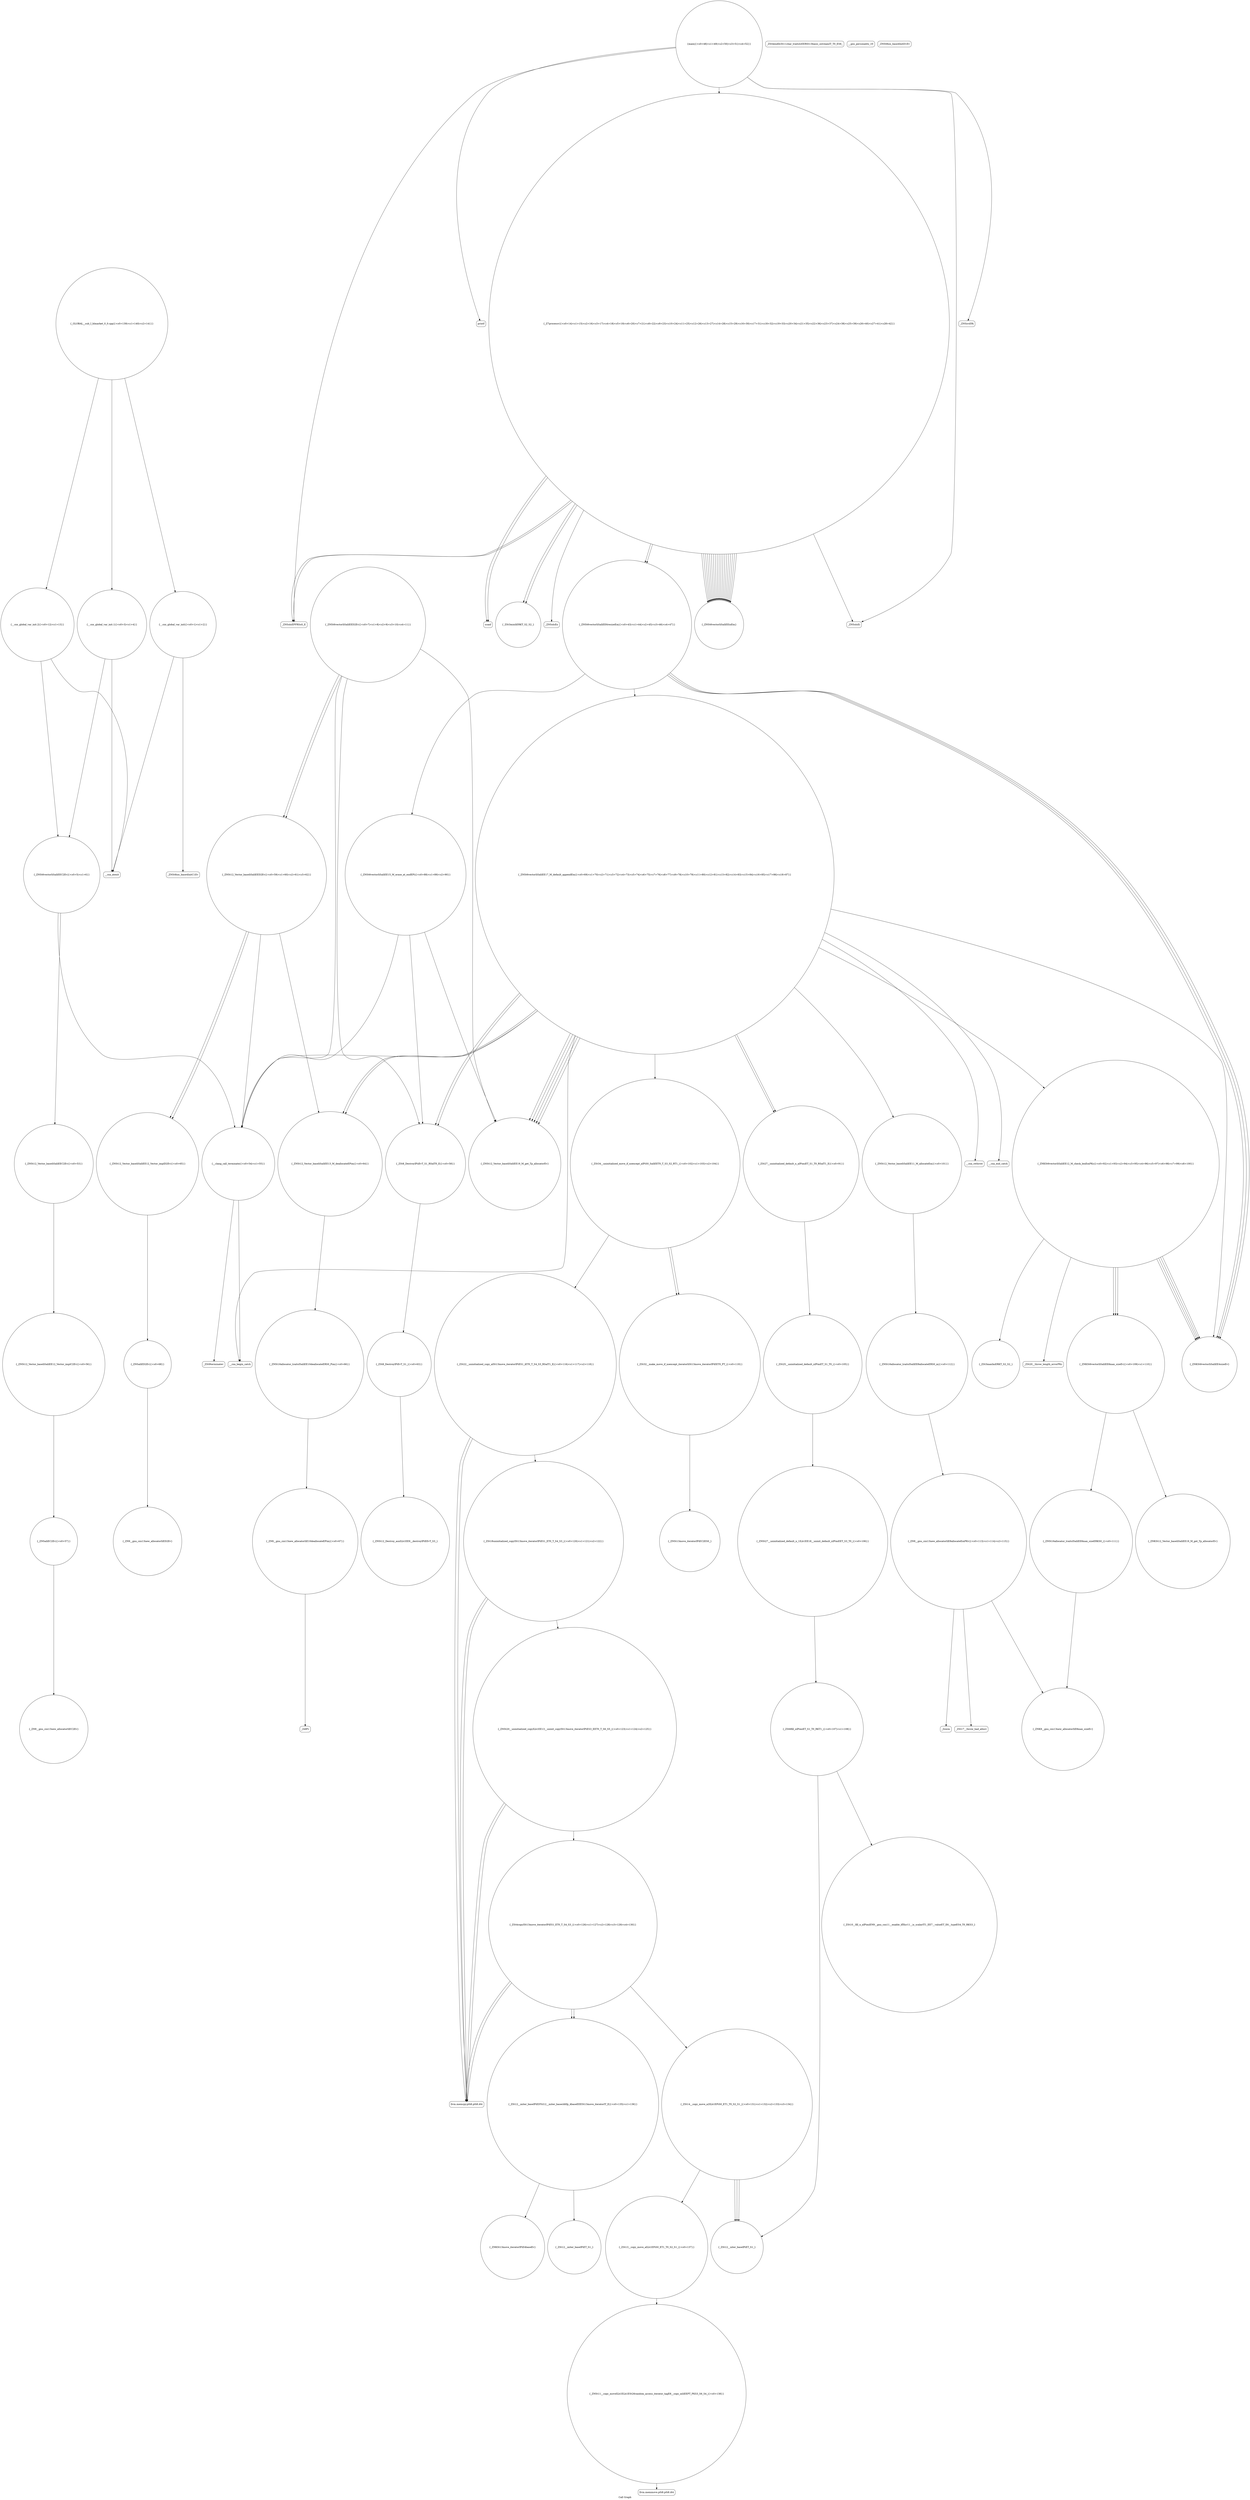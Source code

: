 digraph "Call Graph" {
	label="Call Graph";

	Node0x55a6d60a97f0 [shape=record,shape=circle,label="{__cxx_global_var_init|{<s0>1|<s1>2}}"];
	Node0x55a6d60a97f0:s0 -> Node0x55a6d60a9870[color=black];
	Node0x55a6d60a97f0:s1 -> Node0x55a6d60a9970[color=black];
	Node0x55a6d60aae70 [shape=record,shape=circle,label="{_ZNSt12_Vector_baseIiSaIiEE11_M_allocateEm|{<s0>101}}"];
	Node0x55a6d60aae70:s0 -> Node0x55a6d60ac610[color=black];
	Node0x55a6d60a9b70 [shape=record,shape=circle,label="{__cxx_global_var_init.2|{<s0>12|<s1>13}}"];
	Node0x55a6d60a9b70:s0 -> Node0x55a6d60a9a70[color=black];
	Node0x55a6d60a9b70:s1 -> Node0x55a6d60a9970[color=black];
	Node0x55a6d60ac210 [shape=record,shape=circle,label="{_ZSt10__fill_n_aIPimiEN9__gnu_cxx11__enable_ifIXsr11__is_scalarIT1_EE7__valueET_E6__typeES4_T0_RKS3_}"];
	Node0x55a6d60a9ef0 [shape=record,shape=Mrecord,label="{_ZSt4endlIcSt11char_traitsIcEERSt13basic_ostreamIT_T0_ES6_}"];
	Node0x55a6d60ac590 [shape=record,shape=circle,label="{_ZNK9__gnu_cxx13new_allocatorIiE8max_sizeEv}"];
	Node0x55a6d60aa270 [shape=record,shape=Mrecord,label="{__gxx_personality_v0}"];
	Node0x55a6d60ac910 [shape=record,shape=circle,label="{_ZSt18uninitialized_copyISt13move_iteratorIPiES1_ET0_T_S4_S3_|{<s0>120|<s1>121|<s2>122}}"];
	Node0x55a6d60ac910:s0 -> Node0x55a6d60ac990[color=black];
	Node0x55a6d60ac910:s1 -> Node0x55a6d60ac990[color=black];
	Node0x55a6d60ac910:s2 -> Node0x55a6d60aca10[color=black];
	Node0x55a6d60aa5f0 [shape=record,shape=circle,label="{_ZSt8_DestroyIPiiEvT_S1_RSaIT0_E|{<s0>58}}"];
	Node0x55a6d60aa5f0:s0 -> Node0x55a6d60aa770[color=black];
	Node0x55a6d60acc90 [shape=record,shape=circle,label="{_ZNSt11__copy_moveILb1ELb1ESt26random_access_iterator_tagE8__copy_mIiEEPT_PKS3_S6_S4_|{<s0>138}}"];
	Node0x55a6d60acc90:s0 -> Node0x55a6d60acd10[color=black];
	Node0x55a6d60aa970 [shape=record,shape=circle,label="{_ZNSt16allocator_traitsISaIiEE10deallocateERS0_Pim|{<s0>66}}"];
	Node0x55a6d60aa970:s0 -> Node0x55a6d60aa9f0[color=black];
	Node0x55a6d60aacf0 [shape=record,shape=circle,label="{_ZNSt6vectorIiSaIiEE15_M_erase_at_endEPi|{<s0>88|<s1>89|<s2>90}}"];
	Node0x55a6d60aacf0:s0 -> Node0x55a6d60aa670[color=black];
	Node0x55a6d60aacf0:s1 -> Node0x55a6d60aa5f0[color=black];
	Node0x55a6d60aacf0:s2 -> Node0x55a6d60aa2f0[color=black];
	Node0x55a6d60a99f0 [shape=record,shape=circle,label="{__cxx_global_var_init.1|{<s0>3|<s1>4}}"];
	Node0x55a6d60a99f0:s0 -> Node0x55a6d60a9a70[color=black];
	Node0x55a6d60a99f0:s1 -> Node0x55a6d60a9970[color=black];
	Node0x55a6d60ac090 [shape=record,shape=circle,label="{_ZSt25__uninitialized_default_nIPimET_S1_T0_|{<s0>105}}"];
	Node0x55a6d60ac090:s0 -> Node0x55a6d60ac110[color=black];
	Node0x55a6d60a9d70 [shape=record,shape=circle,label="{_ZNSt6vectorIiSaIiEEixEm}"];
	Node0x55a6d60ac410 [shape=record,shape=circle,label="{_ZSt3maxImERKT_S2_S2_}"];
	Node0x55a6d60aa0f0 [shape=record,shape=Mrecord,label="{_ZNSirsERi}"];
	Node0x55a6d60ac790 [shape=record,shape=Mrecord,label="{_Znwm}"];
	Node0x55a6d60aa470 [shape=record,shape=circle,label="{_ZNSt12_Vector_baseIiSaIiEE12_Vector_implC2Ev|{<s0>56}}"];
	Node0x55a6d60aa470:s0 -> Node0x55a6d60aa4f0[color=black];
	Node0x55a6d60acb10 [shape=record,shape=circle,label="{_ZSt14__copy_move_a2ILb1EPiS0_ET1_T0_S2_S1_|{<s0>131|<s1>132|<s2>133|<s3>134}}"];
	Node0x55a6d60acb10:s0 -> Node0x55a6d60ac290[color=black];
	Node0x55a6d60acb10:s1 -> Node0x55a6d60ac290[color=black];
	Node0x55a6d60acb10:s2 -> Node0x55a6d60ac290[color=black];
	Node0x55a6d60acb10:s3 -> Node0x55a6d60acc10[color=black];
	Node0x55a6d60aa7f0 [shape=record,shape=circle,label="{_ZNSt12_Destroy_auxILb1EE9__destroyIPiEEvT_S3_}"];
	Node0x55a6d60ace90 [shape=record,shape=circle,label="{_ZNSt13move_iteratorIPiEC2ES0_}"];
	Node0x55a6d60aab70 [shape=record,shape=circle,label="{_ZN9__gnu_cxx13new_allocatorIiED2Ev}"];
	Node0x55a6d60a9870 [shape=record,shape=Mrecord,label="{_ZNSt8ios_base4InitC1Ev}"];
	Node0x55a6d60aaef0 [shape=record,shape=circle,label="{_ZSt34__uninitialized_move_if_noexcept_aIPiS0_SaIiEET0_T_S3_S2_RT1_|{<s0>102|<s1>103|<s2>104}}"];
	Node0x55a6d60aaef0:s0 -> Node0x55a6d60ac890[color=black];
	Node0x55a6d60aaef0:s1 -> Node0x55a6d60ac890[color=black];
	Node0x55a6d60aaef0:s2 -> Node0x55a6d60ac810[color=black];
	Node0x55a6d60a9bf0 [shape=record,shape=circle,label="{_Z7processv|{<s0>14|<s1>15|<s2>16|<s3>17|<s4>18|<s5>19|<s6>20|<s7>21|<s8>22|<s9>23|<s10>24|<s11>25|<s12>26|<s13>27|<s14>28|<s15>29|<s16>30|<s17>31|<s18>32|<s19>33|<s20>34|<s21>35|<s22>36|<s23>37|<s24>38|<s25>39|<s26>40|<s27>41|<s28>42}}"];
	Node0x55a6d60a9bf0:s0 -> Node0x55a6d60a9c70[color=black];
	Node0x55a6d60a9bf0:s1 -> Node0x55a6d60a9cf0[color=black];
	Node0x55a6d60a9bf0:s2 -> Node0x55a6d60a9cf0[color=black];
	Node0x55a6d60a9bf0:s3 -> Node0x55a6d60a9d70[color=black];
	Node0x55a6d60a9bf0:s4 -> Node0x55a6d60a9d70[color=black];
	Node0x55a6d60a9bf0:s5 -> Node0x55a6d60a9c70[color=black];
	Node0x55a6d60a9bf0:s6 -> Node0x55a6d60a9d70[color=black];
	Node0x55a6d60a9bf0:s7 -> Node0x55a6d60a9d70[color=black];
	Node0x55a6d60a9bf0:s8 -> Node0x55a6d60a9d70[color=black];
	Node0x55a6d60a9bf0:s9 -> Node0x55a6d60a9d70[color=black];
	Node0x55a6d60a9bf0:s10 -> Node0x55a6d60a9d70[color=black];
	Node0x55a6d60a9bf0:s11 -> Node0x55a6d60a9d70[color=black];
	Node0x55a6d60a9bf0:s12 -> Node0x55a6d60a9d70[color=black];
	Node0x55a6d60a9bf0:s13 -> Node0x55a6d60a9d70[color=black];
	Node0x55a6d60a9bf0:s14 -> Node0x55a6d60a9d70[color=black];
	Node0x55a6d60a9bf0:s15 -> Node0x55a6d60a9d70[color=black];
	Node0x55a6d60a9bf0:s16 -> Node0x55a6d60a9d70[color=black];
	Node0x55a6d60a9bf0:s17 -> Node0x55a6d60a9d70[color=black];
	Node0x55a6d60a9bf0:s18 -> Node0x55a6d60a9d70[color=black];
	Node0x55a6d60a9bf0:s19 -> Node0x55a6d60a9df0[color=black];
	Node0x55a6d60a9bf0:s20 -> Node0x55a6d60a9e70[color=black];
	Node0x55a6d60a9bf0:s21 -> Node0x55a6d60a9d70[color=black];
	Node0x55a6d60a9bf0:s22 -> Node0x55a6d60a9d70[color=black];
	Node0x55a6d60a9bf0:s23 -> Node0x55a6d60a9f70[color=black];
	Node0x55a6d60a9bf0:s24 -> Node0x55a6d60a9f70[color=black];
	Node0x55a6d60a9bf0:s25 -> Node0x55a6d60a9d70[color=black];
	Node0x55a6d60a9bf0:s26 -> Node0x55a6d60a9d70[color=black];
	Node0x55a6d60a9bf0:s27 -> Node0x55a6d60a9ff0[color=black];
	Node0x55a6d60a9bf0:s28 -> Node0x55a6d60a9e70[color=black];
	Node0x55a6d60ac290 [shape=record,shape=circle,label="{_ZSt12__niter_baseIPiET_S1_}"];
	Node0x55a6d60a9f70 [shape=record,shape=circle,label="{_ZSt3minIiERKT_S2_S2_}"];
	Node0x55a6d60ac610 [shape=record,shape=circle,label="{_ZNSt16allocator_traitsISaIiEE8allocateERS0_m|{<s0>112}}"];
	Node0x55a6d60ac610:s0 -> Node0x55a6d60ac690[color=black];
	Node0x55a6d60aa2f0 [shape=record,shape=circle,label="{__clang_call_terminate|{<s0>54|<s1>55}}"];
	Node0x55a6d60aa2f0:s0 -> Node0x55a6d60aa370[color=black];
	Node0x55a6d60aa2f0:s1 -> Node0x55a6d60aa3f0[color=black];
	Node0x55a6d60ac990 [shape=record,shape=Mrecord,label="{llvm.memcpy.p0i8.p0i8.i64}"];
	Node0x55a6d60aa670 [shape=record,shape=circle,label="{_ZNSt12_Vector_baseIiSaIiEE19_M_get_Tp_allocatorEv}"];
	Node0x55a6d60acd10 [shape=record,shape=Mrecord,label="{llvm.memmove.p0i8.p0i8.i64}"];
	Node0x55a6d60aa9f0 [shape=record,shape=circle,label="{_ZN9__gnu_cxx13new_allocatorIiE10deallocateEPim|{<s0>67}}"];
	Node0x55a6d60aa9f0:s0 -> Node0x55a6d60aaa70[color=black];
	Node0x55a6d60aad70 [shape=record,shape=circle,label="{_ZSt27__uninitialized_default_n_aIPimiET_S1_T0_RSaIT1_E|{<s0>91}}"];
	Node0x55a6d60aad70:s0 -> Node0x55a6d60ac090[color=black];
	Node0x55a6d60a9a70 [shape=record,shape=circle,label="{_ZNSt6vectorIiSaIiEEC2Ev|{<s0>5|<s1>6}}"];
	Node0x55a6d60a9a70:s0 -> Node0x55a6d60aa1f0[color=black];
	Node0x55a6d60a9a70:s1 -> Node0x55a6d60aa2f0[color=black];
	Node0x55a6d60ac110 [shape=record,shape=circle,label="{_ZNSt27__uninitialized_default_n_1ILb1EE18__uninit_default_nIPimEET_S3_T0_|{<s0>106}}"];
	Node0x55a6d60ac110:s0 -> Node0x55a6d60ac190[color=black];
	Node0x55a6d60a9df0 [shape=record,shape=Mrecord,label="{_ZNSolsEi}"];
	Node0x55a6d60ac490 [shape=record,shape=circle,label="{_ZNSt16allocator_traitsISaIiEE8max_sizeERKS0_|{<s0>111}}"];
	Node0x55a6d60ac490:s0 -> Node0x55a6d60ac590[color=black];
	Node0x55a6d60aa170 [shape=record,shape=Mrecord,label="{printf}"];
	Node0x55a6d60ac810 [shape=record,shape=circle,label="{_ZSt22__uninitialized_copy_aISt13move_iteratorIPiES1_iET0_T_S4_S3_RSaIT1_E|{<s0>116|<s1>117|<s2>118}}"];
	Node0x55a6d60ac810:s0 -> Node0x55a6d60ac990[color=black];
	Node0x55a6d60ac810:s1 -> Node0x55a6d60ac990[color=black];
	Node0x55a6d60ac810:s2 -> Node0x55a6d60ac910[color=black];
	Node0x55a6d60aa4f0 [shape=record,shape=circle,label="{_ZNSaIiEC2Ev|{<s0>57}}"];
	Node0x55a6d60aa4f0:s0 -> Node0x55a6d60aa570[color=black];
	Node0x55a6d60acb90 [shape=record,shape=circle,label="{_ZSt12__miter_baseIPiEDTcl12__miter_basecldtfp_4baseEEESt13move_iteratorIT_E|{<s0>135|<s1>136}}"];
	Node0x55a6d60acb90:s0 -> Node0x55a6d60ace10[color=black];
	Node0x55a6d60acb90:s1 -> Node0x55a6d60acd90[color=black];
	Node0x55a6d60aa870 [shape=record,shape=circle,label="{_ZNSt12_Vector_baseIiSaIiEE13_M_deallocateEPim|{<s0>64}}"];
	Node0x55a6d60aa870:s0 -> Node0x55a6d60aa970[color=black];
	Node0x55a6d60acf10 [shape=record,shape=circle,label="{_GLOBAL__sub_I_blmarket_0_0.cpp|{<s0>139|<s1>140|<s2>141}}"];
	Node0x55a6d60acf10:s0 -> Node0x55a6d60a97f0[color=black];
	Node0x55a6d60acf10:s1 -> Node0x55a6d60a99f0[color=black];
	Node0x55a6d60acf10:s2 -> Node0x55a6d60a9b70[color=black];
	Node0x55a6d60aabf0 [shape=record,shape=circle,label="{_ZNKSt6vectorIiSaIiEE4sizeEv}"];
	Node0x55a6d60a98f0 [shape=record,shape=Mrecord,label="{_ZNSt8ios_base4InitD1Ev}"];
	Node0x55a6d60aaf70 [shape=record,shape=Mrecord,label="{__cxa_rethrow}"];
	Node0x55a6d60a9c70 [shape=record,shape=Mrecord,label="{scanf}"];
	Node0x55a6d60ac310 [shape=record,shape=circle,label="{_ZNKSt6vectorIiSaIiEE8max_sizeEv|{<s0>109|<s1>110}}"];
	Node0x55a6d60ac310:s0 -> Node0x55a6d60ac510[color=black];
	Node0x55a6d60ac310:s1 -> Node0x55a6d60ac490[color=black];
	Node0x55a6d60a9ff0 [shape=record,shape=Mrecord,label="{_ZNSolsEx}"];
	Node0x55a6d60ac690 [shape=record,shape=circle,label="{_ZN9__gnu_cxx13new_allocatorIiE8allocateEmPKv|{<s0>113|<s1>114|<s2>115}}"];
	Node0x55a6d60ac690:s0 -> Node0x55a6d60ac590[color=black];
	Node0x55a6d60ac690:s1 -> Node0x55a6d60ac710[color=black];
	Node0x55a6d60ac690:s2 -> Node0x55a6d60ac790[color=black];
	Node0x55a6d60aa370 [shape=record,shape=Mrecord,label="{__cxa_begin_catch}"];
	Node0x55a6d60aca10 [shape=record,shape=circle,label="{_ZNSt20__uninitialized_copyILb1EE13__uninit_copyISt13move_iteratorIPiES3_EET0_T_S6_S5_|{<s0>123|<s1>124|<s2>125}}"];
	Node0x55a6d60aca10:s0 -> Node0x55a6d60ac990[color=black];
	Node0x55a6d60aca10:s1 -> Node0x55a6d60ac990[color=black];
	Node0x55a6d60aca10:s2 -> Node0x55a6d60aca90[color=black];
	Node0x55a6d60aa6f0 [shape=record,shape=circle,label="{_ZNSt12_Vector_baseIiSaIiEED2Ev|{<s0>59|<s1>60|<s2>61|<s3>62}}"];
	Node0x55a6d60aa6f0:s0 -> Node0x55a6d60aa870[color=black];
	Node0x55a6d60aa6f0:s1 -> Node0x55a6d60aa8f0[color=black];
	Node0x55a6d60aa6f0:s2 -> Node0x55a6d60aa8f0[color=black];
	Node0x55a6d60aa6f0:s3 -> Node0x55a6d60aa2f0[color=black];
	Node0x55a6d60acd90 [shape=record,shape=circle,label="{_ZSt12__miter_baseIPiET_S1_}"];
	Node0x55a6d60aaa70 [shape=record,shape=Mrecord,label="{_ZdlPv}"];
	Node0x55a6d60aadf0 [shape=record,shape=circle,label="{_ZNKSt6vectorIiSaIiEE12_M_check_lenEmPKc|{<s0>92|<s1>93|<s2>94|<s3>95|<s4>96|<s5>97|<s6>98|<s7>99|<s8>100}}"];
	Node0x55a6d60aadf0:s0 -> Node0x55a6d60ac310[color=black];
	Node0x55a6d60aadf0:s1 -> Node0x55a6d60aabf0[color=black];
	Node0x55a6d60aadf0:s2 -> Node0x55a6d60ac390[color=black];
	Node0x55a6d60aadf0:s3 -> Node0x55a6d60aabf0[color=black];
	Node0x55a6d60aadf0:s4 -> Node0x55a6d60aabf0[color=black];
	Node0x55a6d60aadf0:s5 -> Node0x55a6d60ac410[color=black];
	Node0x55a6d60aadf0:s6 -> Node0x55a6d60aabf0[color=black];
	Node0x55a6d60aadf0:s7 -> Node0x55a6d60ac310[color=black];
	Node0x55a6d60aadf0:s8 -> Node0x55a6d60ac310[color=black];
	Node0x55a6d60a9af0 [shape=record,shape=circle,label="{_ZNSt6vectorIiSaIiEED2Ev|{<s0>7|<s1>8|<s2>9|<s3>10|<s4>11}}"];
	Node0x55a6d60a9af0:s0 -> Node0x55a6d60aa670[color=black];
	Node0x55a6d60a9af0:s1 -> Node0x55a6d60aa5f0[color=black];
	Node0x55a6d60a9af0:s2 -> Node0x55a6d60aa6f0[color=black];
	Node0x55a6d60a9af0:s3 -> Node0x55a6d60aa6f0[color=black];
	Node0x55a6d60a9af0:s4 -> Node0x55a6d60aa2f0[color=black];
	Node0x55a6d60ac190 [shape=record,shape=circle,label="{_ZSt6fill_nIPimiET_S1_T0_RKT1_|{<s0>107|<s1>108}}"];
	Node0x55a6d60ac190:s0 -> Node0x55a6d60ac290[color=black];
	Node0x55a6d60ac190:s1 -> Node0x55a6d60ac210[color=black];
	Node0x55a6d60a9e70 [shape=record,shape=Mrecord,label="{_ZNSolsEPFRSoS_E}"];
	Node0x55a6d60ac510 [shape=record,shape=circle,label="{_ZNKSt12_Vector_baseIiSaIiEE19_M_get_Tp_allocatorEv}"];
	Node0x55a6d60aa1f0 [shape=record,shape=circle,label="{_ZNSt12_Vector_baseIiSaIiEEC2Ev|{<s0>53}}"];
	Node0x55a6d60aa1f0:s0 -> Node0x55a6d60aa470[color=black];
	Node0x55a6d60ac890 [shape=record,shape=circle,label="{_ZSt32__make_move_if_noexcept_iteratorIiSt13move_iteratorIPiEET0_PT_|{<s0>119}}"];
	Node0x55a6d60ac890:s0 -> Node0x55a6d60ace90[color=black];
	Node0x55a6d60aa570 [shape=record,shape=circle,label="{_ZN9__gnu_cxx13new_allocatorIiEC2Ev}"];
	Node0x55a6d60acc10 [shape=record,shape=circle,label="{_ZSt13__copy_move_aILb1EPiS0_ET1_T0_S2_S1_|{<s0>137}}"];
	Node0x55a6d60acc10:s0 -> Node0x55a6d60acc90[color=black];
	Node0x55a6d60aa8f0 [shape=record,shape=circle,label="{_ZNSt12_Vector_baseIiSaIiEE12_Vector_implD2Ev|{<s0>65}}"];
	Node0x55a6d60aa8f0:s0 -> Node0x55a6d60aaaf0[color=black];
	Node0x55a6d60aac70 [shape=record,shape=circle,label="{_ZNSt6vectorIiSaIiEE17_M_default_appendEm|{<s0>69|<s1>70|<s2>71|<s3>72|<s4>73|<s5>74|<s6>75|<s7>76|<s8>77|<s9>78|<s10>79|<s11>80|<s12>81|<s13>82|<s14>83|<s15>84|<s16>85|<s17>86|<s18>87}}"];
	Node0x55a6d60aac70:s0 -> Node0x55a6d60aa670[color=black];
	Node0x55a6d60aac70:s1 -> Node0x55a6d60aad70[color=black];
	Node0x55a6d60aac70:s2 -> Node0x55a6d60aadf0[color=black];
	Node0x55a6d60aac70:s3 -> Node0x55a6d60aabf0[color=black];
	Node0x55a6d60aac70:s4 -> Node0x55a6d60aae70[color=black];
	Node0x55a6d60aac70:s5 -> Node0x55a6d60aa670[color=black];
	Node0x55a6d60aac70:s6 -> Node0x55a6d60aad70[color=black];
	Node0x55a6d60aac70:s7 -> Node0x55a6d60aa670[color=black];
	Node0x55a6d60aac70:s8 -> Node0x55a6d60aaef0[color=black];
	Node0x55a6d60aac70:s9 -> Node0x55a6d60aa370[color=black];
	Node0x55a6d60aac70:s10 -> Node0x55a6d60aa670[color=black];
	Node0x55a6d60aac70:s11 -> Node0x55a6d60aa5f0[color=black];
	Node0x55a6d60aac70:s12 -> Node0x55a6d60ac010[color=black];
	Node0x55a6d60aac70:s13 -> Node0x55a6d60aa870[color=black];
	Node0x55a6d60aac70:s14 -> Node0x55a6d60aaf70[color=black];
	Node0x55a6d60aac70:s15 -> Node0x55a6d60aa670[color=black];
	Node0x55a6d60aac70:s16 -> Node0x55a6d60aa5f0[color=black];
	Node0x55a6d60aac70:s17 -> Node0x55a6d60aa870[color=black];
	Node0x55a6d60aac70:s18 -> Node0x55a6d60aa2f0[color=black];
	Node0x55a6d60a9970 [shape=record,shape=Mrecord,label="{__cxa_atexit}"];
	Node0x55a6d60ac010 [shape=record,shape=Mrecord,label="{__cxa_end_catch}"];
	Node0x55a6d60a9cf0 [shape=record,shape=circle,label="{_ZNSt6vectorIiSaIiEE6resizeEm|{<s0>43|<s1>44|<s2>45|<s3>46|<s4>47}}"];
	Node0x55a6d60a9cf0:s0 -> Node0x55a6d60aabf0[color=black];
	Node0x55a6d60a9cf0:s1 -> Node0x55a6d60aabf0[color=black];
	Node0x55a6d60a9cf0:s2 -> Node0x55a6d60aac70[color=black];
	Node0x55a6d60a9cf0:s3 -> Node0x55a6d60aabf0[color=black];
	Node0x55a6d60a9cf0:s4 -> Node0x55a6d60aacf0[color=black];
	Node0x55a6d60ac390 [shape=record,shape=Mrecord,label="{_ZSt20__throw_length_errorPKc}"];
	Node0x55a6d60aa070 [shape=record,shape=circle,label="{main|{<s0>48|<s1>49|<s2>50|<s3>51|<s4>52}}"];
	Node0x55a6d60aa070:s0 -> Node0x55a6d60aa0f0[color=black];
	Node0x55a6d60aa070:s1 -> Node0x55a6d60aa170[color=black];
	Node0x55a6d60aa070:s2 -> Node0x55a6d60a9bf0[color=black];
	Node0x55a6d60aa070:s3 -> Node0x55a6d60a9df0[color=black];
	Node0x55a6d60aa070:s4 -> Node0x55a6d60a9e70[color=black];
	Node0x55a6d60ac710 [shape=record,shape=Mrecord,label="{_ZSt17__throw_bad_allocv}"];
	Node0x55a6d60aa3f0 [shape=record,shape=Mrecord,label="{_ZSt9terminatev}"];
	Node0x55a6d60aca90 [shape=record,shape=circle,label="{_ZSt4copyISt13move_iteratorIPiES1_ET0_T_S4_S3_|{<s0>126|<s1>127|<s2>128|<s3>129|<s4>130}}"];
	Node0x55a6d60aca90:s0 -> Node0x55a6d60ac990[color=black];
	Node0x55a6d60aca90:s1 -> Node0x55a6d60acb90[color=black];
	Node0x55a6d60aca90:s2 -> Node0x55a6d60ac990[color=black];
	Node0x55a6d60aca90:s3 -> Node0x55a6d60acb90[color=black];
	Node0x55a6d60aca90:s4 -> Node0x55a6d60acb10[color=black];
	Node0x55a6d60aa770 [shape=record,shape=circle,label="{_ZSt8_DestroyIPiEvT_S1_|{<s0>63}}"];
	Node0x55a6d60aa770:s0 -> Node0x55a6d60aa7f0[color=black];
	Node0x55a6d60ace10 [shape=record,shape=circle,label="{_ZNKSt13move_iteratorIPiE4baseEv}"];
	Node0x55a6d60aaaf0 [shape=record,shape=circle,label="{_ZNSaIiED2Ev|{<s0>68}}"];
	Node0x55a6d60aaaf0:s0 -> Node0x55a6d60aab70[color=black];
}
